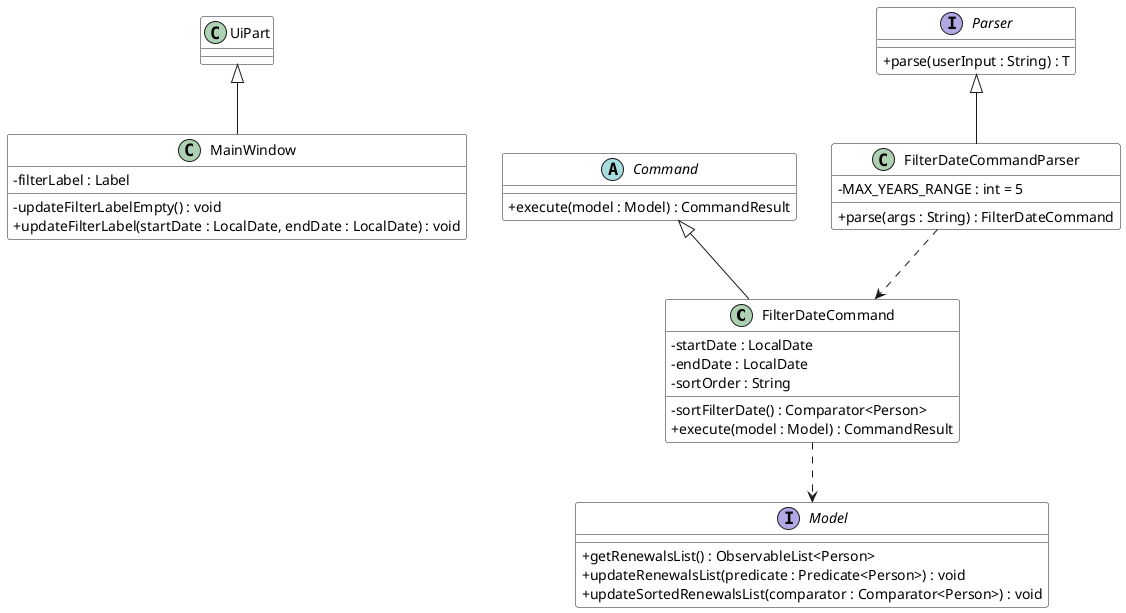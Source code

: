 @startuml
skinparam classAttributeIconSize 0
skinparam classBackgroundColor LOGIC_COLOR

class FilterDateCommand {
    - startDate : LocalDate
    - endDate : LocalDate
    - sortOrder : String

    - sortFilterDate() : Comparator<Person>
    + execute(model : Model) : CommandResult
}

class FilterDateCommandParser {
    - MAX_YEARS_RANGE : int = 5

    + parse(args : String) : FilterDateCommand
}

interface Parser {
    + parse(userInput : String) : T
}

abstract class Command {
    + execute(model : Model) : CommandResult
}

interface Model {
    + getRenewalsList() : ObservableList<Person>
    + updateRenewalsList(predicate : Predicate<Person>) : void
    + updateSortedRenewalsList(comparator : Comparator<Person>) : void
}

class MainWindow {
    - filterLabel : Label

    - updateFilterLabelEmpty() : void
    + updateFilterLabel(startDate : LocalDate, endDate : LocalDate) : void
}

FilterDateCommandParser -up-|> Parser
FilterDateCommand -up-|> Command
FilterDateCommandParser ..> FilterDateCommand
FilterDateCommand ..> Model
MainWindow -up-|> UiPart
@enduml
